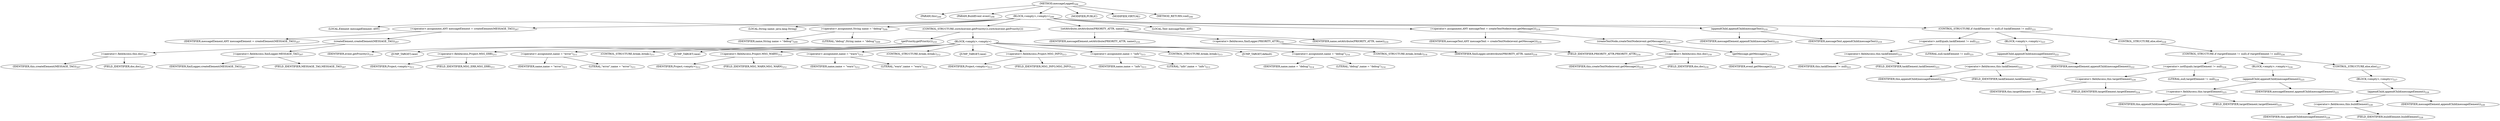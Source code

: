 digraph "messageLogged" {  
"582" [label = <(METHOD,messageLogged)<SUB>206</SUB>> ]
"583" [label = <(PARAM,this)<SUB>206</SUB>> ]
"584" [label = <(PARAM,BuildEvent event)<SUB>206</SUB>> ]
"585" [label = <(BLOCK,&lt;empty&gt;,&lt;empty&gt;)<SUB>206</SUB>> ]
"586" [label = <(LOCAL,Element messageElement: ANY)> ]
"587" [label = <(&lt;operator&gt;.assignment,ANY messageElement = createElement(MESSAGE_TAG))<SUB>207</SUB>> ]
"588" [label = <(IDENTIFIER,messageElement,ANY messageElement = createElement(MESSAGE_TAG))<SUB>207</SUB>> ]
"589" [label = <(createElement,createElement(MESSAGE_TAG))<SUB>207</SUB>> ]
"590" [label = <(&lt;operator&gt;.fieldAccess,this.doc)<SUB>207</SUB>> ]
"591" [label = <(IDENTIFIER,this,createElement(MESSAGE_TAG))<SUB>207</SUB>> ]
"592" [label = <(FIELD_IDENTIFIER,doc,doc)<SUB>207</SUB>> ]
"593" [label = <(&lt;operator&gt;.fieldAccess,XmlLogger.MESSAGE_TAG)<SUB>207</SUB>> ]
"594" [label = <(IDENTIFIER,XmlLogger,createElement(MESSAGE_TAG))<SUB>207</SUB>> ]
"595" [label = <(FIELD_IDENTIFIER,MESSAGE_TAG,MESSAGE_TAG)<SUB>207</SUB>> ]
"596" [label = <(LOCAL,String name: java.lang.String)> ]
"597" [label = <(&lt;operator&gt;.assignment,String name = &quot;debug&quot;)<SUB>209</SUB>> ]
"598" [label = <(IDENTIFIER,name,String name = &quot;debug&quot;)<SUB>209</SUB>> ]
"599" [label = <(LITERAL,&quot;debug&quot;,String name = &quot;debug&quot;)<SUB>209</SUB>> ]
"600" [label = <(CONTROL_STRUCTURE,switch(event.getPriority()),switch(event.getPriority()))> ]
"601" [label = <(getPriority,getPriority())<SUB>210</SUB>> ]
"602" [label = <(IDENTIFIER,event,getPriority())<SUB>210</SUB>> ]
"603" [label = <(BLOCK,&lt;empty&gt;,&lt;empty&gt;)> ]
"604" [label = <(JUMP_TARGET,case)> ]
"605" [label = <(&lt;operator&gt;.fieldAccess,Project.MSG_ERR)<SUB>211</SUB>> ]
"606" [label = <(IDENTIFIER,Project,&lt;empty&gt;)<SUB>211</SUB>> ]
"607" [label = <(FIELD_IDENTIFIER,MSG_ERR,MSG_ERR)<SUB>211</SUB>> ]
"608" [label = <(&lt;operator&gt;.assignment,name = &quot;error&quot;)<SUB>211</SUB>> ]
"609" [label = <(IDENTIFIER,name,name = &quot;error&quot;)<SUB>211</SUB>> ]
"610" [label = <(LITERAL,&quot;error&quot;,name = &quot;error&quot;)<SUB>211</SUB>> ]
"611" [label = <(CONTROL_STRUCTURE,break;,break;)<SUB>211</SUB>> ]
"612" [label = <(JUMP_TARGET,case)> ]
"613" [label = <(&lt;operator&gt;.fieldAccess,Project.MSG_WARN)<SUB>212</SUB>> ]
"614" [label = <(IDENTIFIER,Project,&lt;empty&gt;)<SUB>212</SUB>> ]
"615" [label = <(FIELD_IDENTIFIER,MSG_WARN,MSG_WARN)<SUB>212</SUB>> ]
"616" [label = <(&lt;operator&gt;.assignment,name = &quot;warn&quot;)<SUB>212</SUB>> ]
"617" [label = <(IDENTIFIER,name,name = &quot;warn&quot;)<SUB>212</SUB>> ]
"618" [label = <(LITERAL,&quot;warn&quot;,name = &quot;warn&quot;)<SUB>212</SUB>> ]
"619" [label = <(CONTROL_STRUCTURE,break;,break;)<SUB>212</SUB>> ]
"620" [label = <(JUMP_TARGET,case)> ]
"621" [label = <(&lt;operator&gt;.fieldAccess,Project.MSG_INFO)<SUB>213</SUB>> ]
"622" [label = <(IDENTIFIER,Project,&lt;empty&gt;)<SUB>213</SUB>> ]
"623" [label = <(FIELD_IDENTIFIER,MSG_INFO,MSG_INFO)<SUB>213</SUB>> ]
"624" [label = <(&lt;operator&gt;.assignment,name = &quot;info&quot;)<SUB>213</SUB>> ]
"625" [label = <(IDENTIFIER,name,name = &quot;info&quot;)<SUB>213</SUB>> ]
"626" [label = <(LITERAL,&quot;info&quot;,name = &quot;info&quot;)<SUB>213</SUB>> ]
"627" [label = <(CONTROL_STRUCTURE,break;,break;)<SUB>213</SUB>> ]
"628" [label = <(JUMP_TARGET,default)> ]
"629" [label = <(&lt;operator&gt;.assignment,name = &quot;debug&quot;)<SUB>214</SUB>> ]
"630" [label = <(IDENTIFIER,name,name = &quot;debug&quot;)<SUB>214</SUB>> ]
"631" [label = <(LITERAL,&quot;debug&quot;,name = &quot;debug&quot;)<SUB>214</SUB>> ]
"632" [label = <(CONTROL_STRUCTURE,break;,break;)<SUB>214</SUB>> ]
"633" [label = <(setAttribute,setAttribute(PRIORITY_ATTR, name))<SUB>216</SUB>> ]
"634" [label = <(IDENTIFIER,messageElement,setAttribute(PRIORITY_ATTR, name))<SUB>216</SUB>> ]
"635" [label = <(&lt;operator&gt;.fieldAccess,XmlLogger.PRIORITY_ATTR)<SUB>216</SUB>> ]
"636" [label = <(IDENTIFIER,XmlLogger,setAttribute(PRIORITY_ATTR, name))<SUB>216</SUB>> ]
"637" [label = <(FIELD_IDENTIFIER,PRIORITY_ATTR,PRIORITY_ATTR)<SUB>216</SUB>> ]
"638" [label = <(IDENTIFIER,name,setAttribute(PRIORITY_ATTR, name))<SUB>216</SUB>> ]
"639" [label = <(LOCAL,Text messageText: ANY)> ]
"640" [label = <(&lt;operator&gt;.assignment,ANY messageText = createTextNode(event.getMessage()))<SUB>218</SUB>> ]
"641" [label = <(IDENTIFIER,messageText,ANY messageText = createTextNode(event.getMessage()))<SUB>218</SUB>> ]
"642" [label = <(createTextNode,createTextNode(event.getMessage()))<SUB>218</SUB>> ]
"643" [label = <(&lt;operator&gt;.fieldAccess,this.doc)<SUB>218</SUB>> ]
"644" [label = <(IDENTIFIER,this,createTextNode(event.getMessage()))<SUB>218</SUB>> ]
"645" [label = <(FIELD_IDENTIFIER,doc,doc)<SUB>218</SUB>> ]
"646" [label = <(getMessage,getMessage())<SUB>218</SUB>> ]
"647" [label = <(IDENTIFIER,event,getMessage())<SUB>218</SUB>> ]
"648" [label = <(appendChild,appendChild(messageText))<SUB>219</SUB>> ]
"649" [label = <(IDENTIFIER,messageElement,appendChild(messageText))<SUB>219</SUB>> ]
"650" [label = <(IDENTIFIER,messageText,appendChild(messageText))<SUB>219</SUB>> ]
"651" [label = <(CONTROL_STRUCTURE,if (taskElement != null),if (taskElement != null))<SUB>221</SUB>> ]
"652" [label = <(&lt;operator&gt;.notEquals,taskElement != null)<SUB>221</SUB>> ]
"653" [label = <(&lt;operator&gt;.fieldAccess,this.taskElement)<SUB>221</SUB>> ]
"654" [label = <(IDENTIFIER,this,taskElement != null)<SUB>221</SUB>> ]
"655" [label = <(FIELD_IDENTIFIER,taskElement,taskElement)<SUB>221</SUB>> ]
"656" [label = <(LITERAL,null,taskElement != null)<SUB>221</SUB>> ]
"657" [label = <(BLOCK,&lt;empty&gt;,&lt;empty&gt;)<SUB>221</SUB>> ]
"658" [label = <(appendChild,appendChild(messageElement))<SUB>222</SUB>> ]
"659" [label = <(&lt;operator&gt;.fieldAccess,this.taskElement)<SUB>222</SUB>> ]
"660" [label = <(IDENTIFIER,this,appendChild(messageElement))<SUB>222</SUB>> ]
"661" [label = <(FIELD_IDENTIFIER,taskElement,taskElement)<SUB>222</SUB>> ]
"662" [label = <(IDENTIFIER,messageElement,appendChild(messageElement))<SUB>222</SUB>> ]
"663" [label = <(CONTROL_STRUCTURE,else,else)<SUB>224</SUB>> ]
"664" [label = <(CONTROL_STRUCTURE,if (targetElement != null),if (targetElement != null))<SUB>224</SUB>> ]
"665" [label = <(&lt;operator&gt;.notEquals,targetElement != null)<SUB>224</SUB>> ]
"666" [label = <(&lt;operator&gt;.fieldAccess,this.targetElement)<SUB>224</SUB>> ]
"667" [label = <(IDENTIFIER,this,targetElement != null)<SUB>224</SUB>> ]
"668" [label = <(FIELD_IDENTIFIER,targetElement,targetElement)<SUB>224</SUB>> ]
"669" [label = <(LITERAL,null,targetElement != null)<SUB>224</SUB>> ]
"670" [label = <(BLOCK,&lt;empty&gt;,&lt;empty&gt;)<SUB>224</SUB>> ]
"671" [label = <(appendChild,appendChild(messageElement))<SUB>225</SUB>> ]
"672" [label = <(&lt;operator&gt;.fieldAccess,this.targetElement)<SUB>225</SUB>> ]
"673" [label = <(IDENTIFIER,this,appendChild(messageElement))<SUB>225</SUB>> ]
"674" [label = <(FIELD_IDENTIFIER,targetElement,targetElement)<SUB>225</SUB>> ]
"675" [label = <(IDENTIFIER,messageElement,appendChild(messageElement))<SUB>225</SUB>> ]
"676" [label = <(CONTROL_STRUCTURE,else,else)<SUB>227</SUB>> ]
"677" [label = <(BLOCK,&lt;empty&gt;,&lt;empty&gt;)<SUB>227</SUB>> ]
"678" [label = <(appendChild,appendChild(messageElement))<SUB>228</SUB>> ]
"679" [label = <(&lt;operator&gt;.fieldAccess,this.buildElement)<SUB>228</SUB>> ]
"680" [label = <(IDENTIFIER,this,appendChild(messageElement))<SUB>228</SUB>> ]
"681" [label = <(FIELD_IDENTIFIER,buildElement,buildElement)<SUB>228</SUB>> ]
"682" [label = <(IDENTIFIER,messageElement,appendChild(messageElement))<SUB>228</SUB>> ]
"683" [label = <(MODIFIER,PUBLIC)> ]
"684" [label = <(MODIFIER,VIRTUAL)> ]
"685" [label = <(METHOD_RETURN,void)<SUB>206</SUB>> ]
  "582" -> "583" 
  "582" -> "584" 
  "582" -> "585" 
  "582" -> "683" 
  "582" -> "684" 
  "582" -> "685" 
  "585" -> "586" 
  "585" -> "587" 
  "585" -> "596" 
  "585" -> "597" 
  "585" -> "600" 
  "585" -> "633" 
  "585" -> "639" 
  "585" -> "640" 
  "585" -> "648" 
  "585" -> "651" 
  "587" -> "588" 
  "587" -> "589" 
  "589" -> "590" 
  "589" -> "593" 
  "590" -> "591" 
  "590" -> "592" 
  "593" -> "594" 
  "593" -> "595" 
  "597" -> "598" 
  "597" -> "599" 
  "600" -> "601" 
  "600" -> "603" 
  "601" -> "602" 
  "603" -> "604" 
  "603" -> "605" 
  "603" -> "608" 
  "603" -> "611" 
  "603" -> "612" 
  "603" -> "613" 
  "603" -> "616" 
  "603" -> "619" 
  "603" -> "620" 
  "603" -> "621" 
  "603" -> "624" 
  "603" -> "627" 
  "603" -> "628" 
  "603" -> "629" 
  "603" -> "632" 
  "605" -> "606" 
  "605" -> "607" 
  "608" -> "609" 
  "608" -> "610" 
  "613" -> "614" 
  "613" -> "615" 
  "616" -> "617" 
  "616" -> "618" 
  "621" -> "622" 
  "621" -> "623" 
  "624" -> "625" 
  "624" -> "626" 
  "629" -> "630" 
  "629" -> "631" 
  "633" -> "634" 
  "633" -> "635" 
  "633" -> "638" 
  "635" -> "636" 
  "635" -> "637" 
  "640" -> "641" 
  "640" -> "642" 
  "642" -> "643" 
  "642" -> "646" 
  "643" -> "644" 
  "643" -> "645" 
  "646" -> "647" 
  "648" -> "649" 
  "648" -> "650" 
  "651" -> "652" 
  "651" -> "657" 
  "651" -> "663" 
  "652" -> "653" 
  "652" -> "656" 
  "653" -> "654" 
  "653" -> "655" 
  "657" -> "658" 
  "658" -> "659" 
  "658" -> "662" 
  "659" -> "660" 
  "659" -> "661" 
  "663" -> "664" 
  "664" -> "665" 
  "664" -> "670" 
  "664" -> "676" 
  "665" -> "666" 
  "665" -> "669" 
  "666" -> "667" 
  "666" -> "668" 
  "670" -> "671" 
  "671" -> "672" 
  "671" -> "675" 
  "672" -> "673" 
  "672" -> "674" 
  "676" -> "677" 
  "677" -> "678" 
  "678" -> "679" 
  "678" -> "682" 
  "679" -> "680" 
  "679" -> "681" 
}

